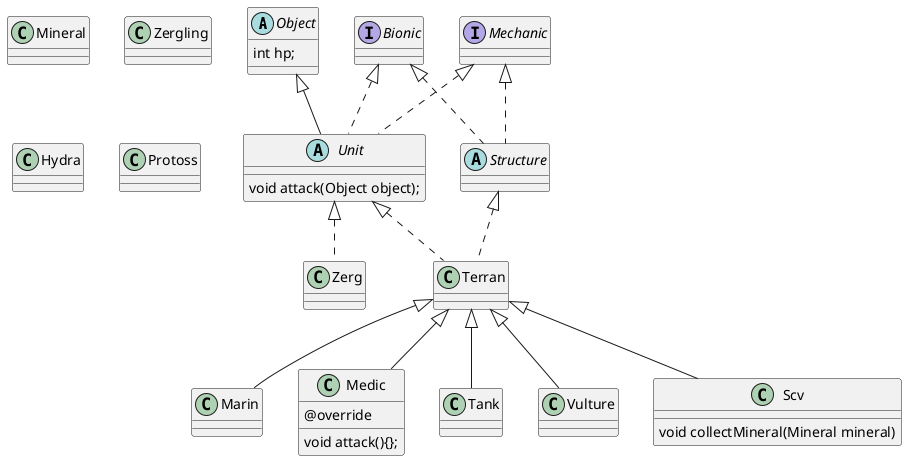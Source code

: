 @startuml starcraft

scale 1

' 추후 공격받을 객체를 위해 최상위 객체 설정
abstract Object {
    int hp;
}

' SCV가 캐는 광물 자원
class Mineral{}

abstract class Unit extends Object implements Bionic, Mechanic {
    void attack(Object object);
}

abstract class Structure implements Bionic, Mechanic {}

interface Bionic {}

interface Mechanic {}


' -- 테란 --
class Terran implements Unit, Structure {
    
}

class Marin extends Terran {}

class Medic extends Terran {
    @override
    void attack(){};
}

class Tank extends Terran {}

class Vulture extends Terran {}

class Scv extends Terran {
    void collectMineral(Mineral mineral)
}

' -- 저그 --
class Zerg implements Unit{}

class Zergling{}

class Hydra{}

' -- 프로토스 --
class Protoss {}
@enduml